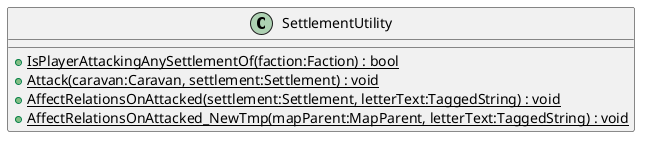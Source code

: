 @startuml
class SettlementUtility {
    + {static} IsPlayerAttackingAnySettlementOf(faction:Faction) : bool
    + {static} Attack(caravan:Caravan, settlement:Settlement) : void
    + {static} AffectRelationsOnAttacked(settlement:Settlement, letterText:TaggedString) : void
    + {static} AffectRelationsOnAttacked_NewTmp(mapParent:MapParent, letterText:TaggedString) : void
}
@enduml
